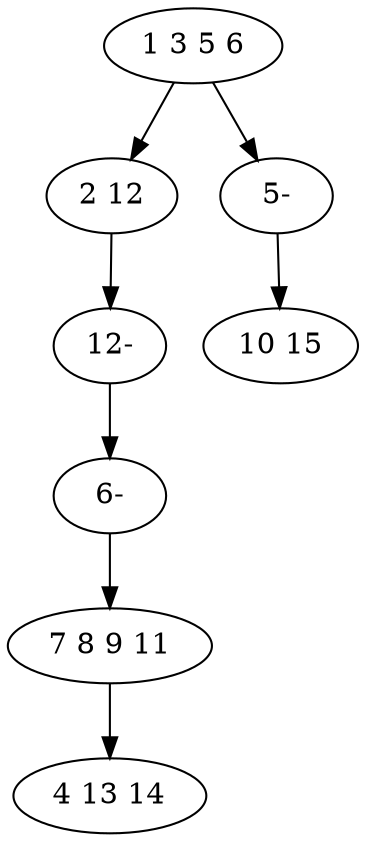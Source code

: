 digraph true_tree {
	"0" -> "1"
	"1" -> "6"
	"0" -> "5"
	"2" -> "4"
	"5" -> "3"
	"6" -> "7"
	"7" -> "2"
	"0" [label="1 3 5 6"];
	"1" [label="2 12"];
	"2" [label="7 8 9 11"];
	"3" [label="10 15"];
	"4" [label="4 13 14"];
	"5" [label="5-"];
	"6" [label="12-"];
	"7" [label="6-"];
}
